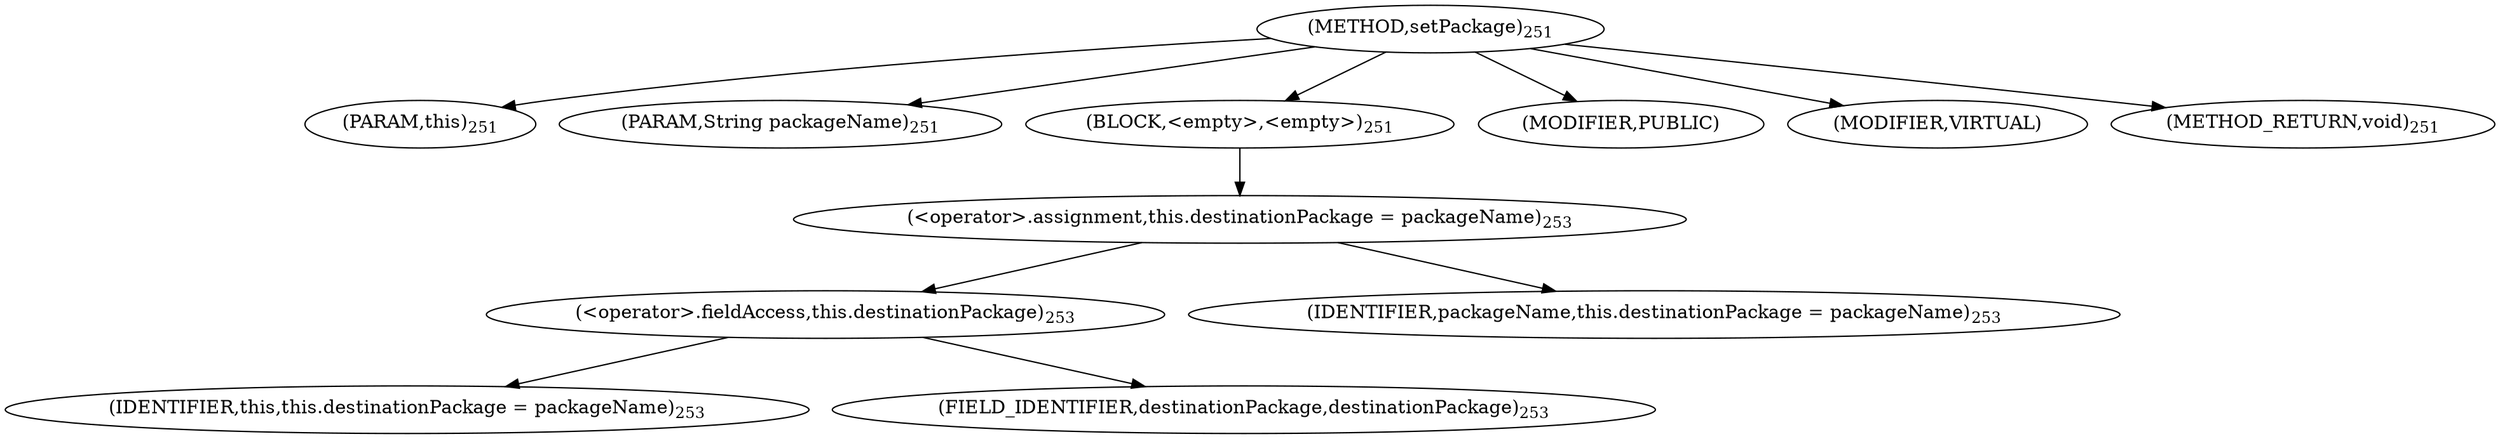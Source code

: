digraph "setPackage" {  
"495" [label = <(METHOD,setPackage)<SUB>251</SUB>> ]
"496" [label = <(PARAM,this)<SUB>251</SUB>> ]
"497" [label = <(PARAM,String packageName)<SUB>251</SUB>> ]
"498" [label = <(BLOCK,&lt;empty&gt;,&lt;empty&gt;)<SUB>251</SUB>> ]
"499" [label = <(&lt;operator&gt;.assignment,this.destinationPackage = packageName)<SUB>253</SUB>> ]
"500" [label = <(&lt;operator&gt;.fieldAccess,this.destinationPackage)<SUB>253</SUB>> ]
"501" [label = <(IDENTIFIER,this,this.destinationPackage = packageName)<SUB>253</SUB>> ]
"502" [label = <(FIELD_IDENTIFIER,destinationPackage,destinationPackage)<SUB>253</SUB>> ]
"503" [label = <(IDENTIFIER,packageName,this.destinationPackage = packageName)<SUB>253</SUB>> ]
"504" [label = <(MODIFIER,PUBLIC)> ]
"505" [label = <(MODIFIER,VIRTUAL)> ]
"506" [label = <(METHOD_RETURN,void)<SUB>251</SUB>> ]
  "495" -> "496" 
  "495" -> "497" 
  "495" -> "498" 
  "495" -> "504" 
  "495" -> "505" 
  "495" -> "506" 
  "498" -> "499" 
  "499" -> "500" 
  "499" -> "503" 
  "500" -> "501" 
  "500" -> "502" 
}
